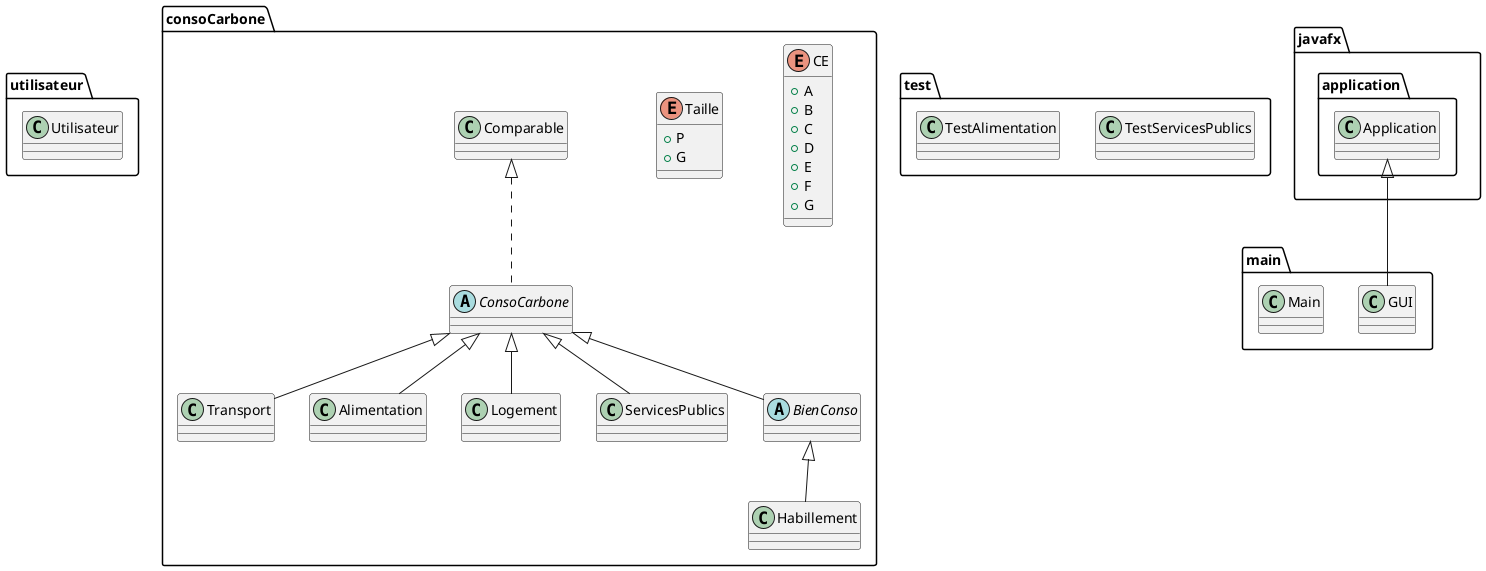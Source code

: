 @startuml
class utilisateur.Utilisateur {
}
abstract class consoCarbone.ConsoCarbone {
}
class consoCarbone.Transport {
}
enum consoCarbone.CE {
+  A
+  B
+  C
+  D
+  E
+  F
+  G
}
enum consoCarbone.Taille {
+  P
+  G
}
class test.TestServicesPublics {
}
class consoCarbone.Alimentation {
}
class test.TestAlimentation {
}
class main.GUI {
}
class consoCarbone.Habillement {
}
class consoCarbone.Logement {
}
class main.Main {
}
class consoCarbone.ServicesPublics {
}
abstract class consoCarbone.BienConso {
}


consoCarbone.Comparable <|.. consoCarbone.ConsoCarbone
consoCarbone.ConsoCarbone <|-- consoCarbone.Transport
consoCarbone.ConsoCarbone <|-- consoCarbone.Alimentation
javafx.application.Application <|-- main.GUI
consoCarbone.BienConso <|-- consoCarbone.Habillement
consoCarbone.ConsoCarbone <|-- consoCarbone.Logement
consoCarbone.ConsoCarbone <|-- consoCarbone.ServicesPublics
consoCarbone.ConsoCarbone <|-- consoCarbone.BienConso
@enduml